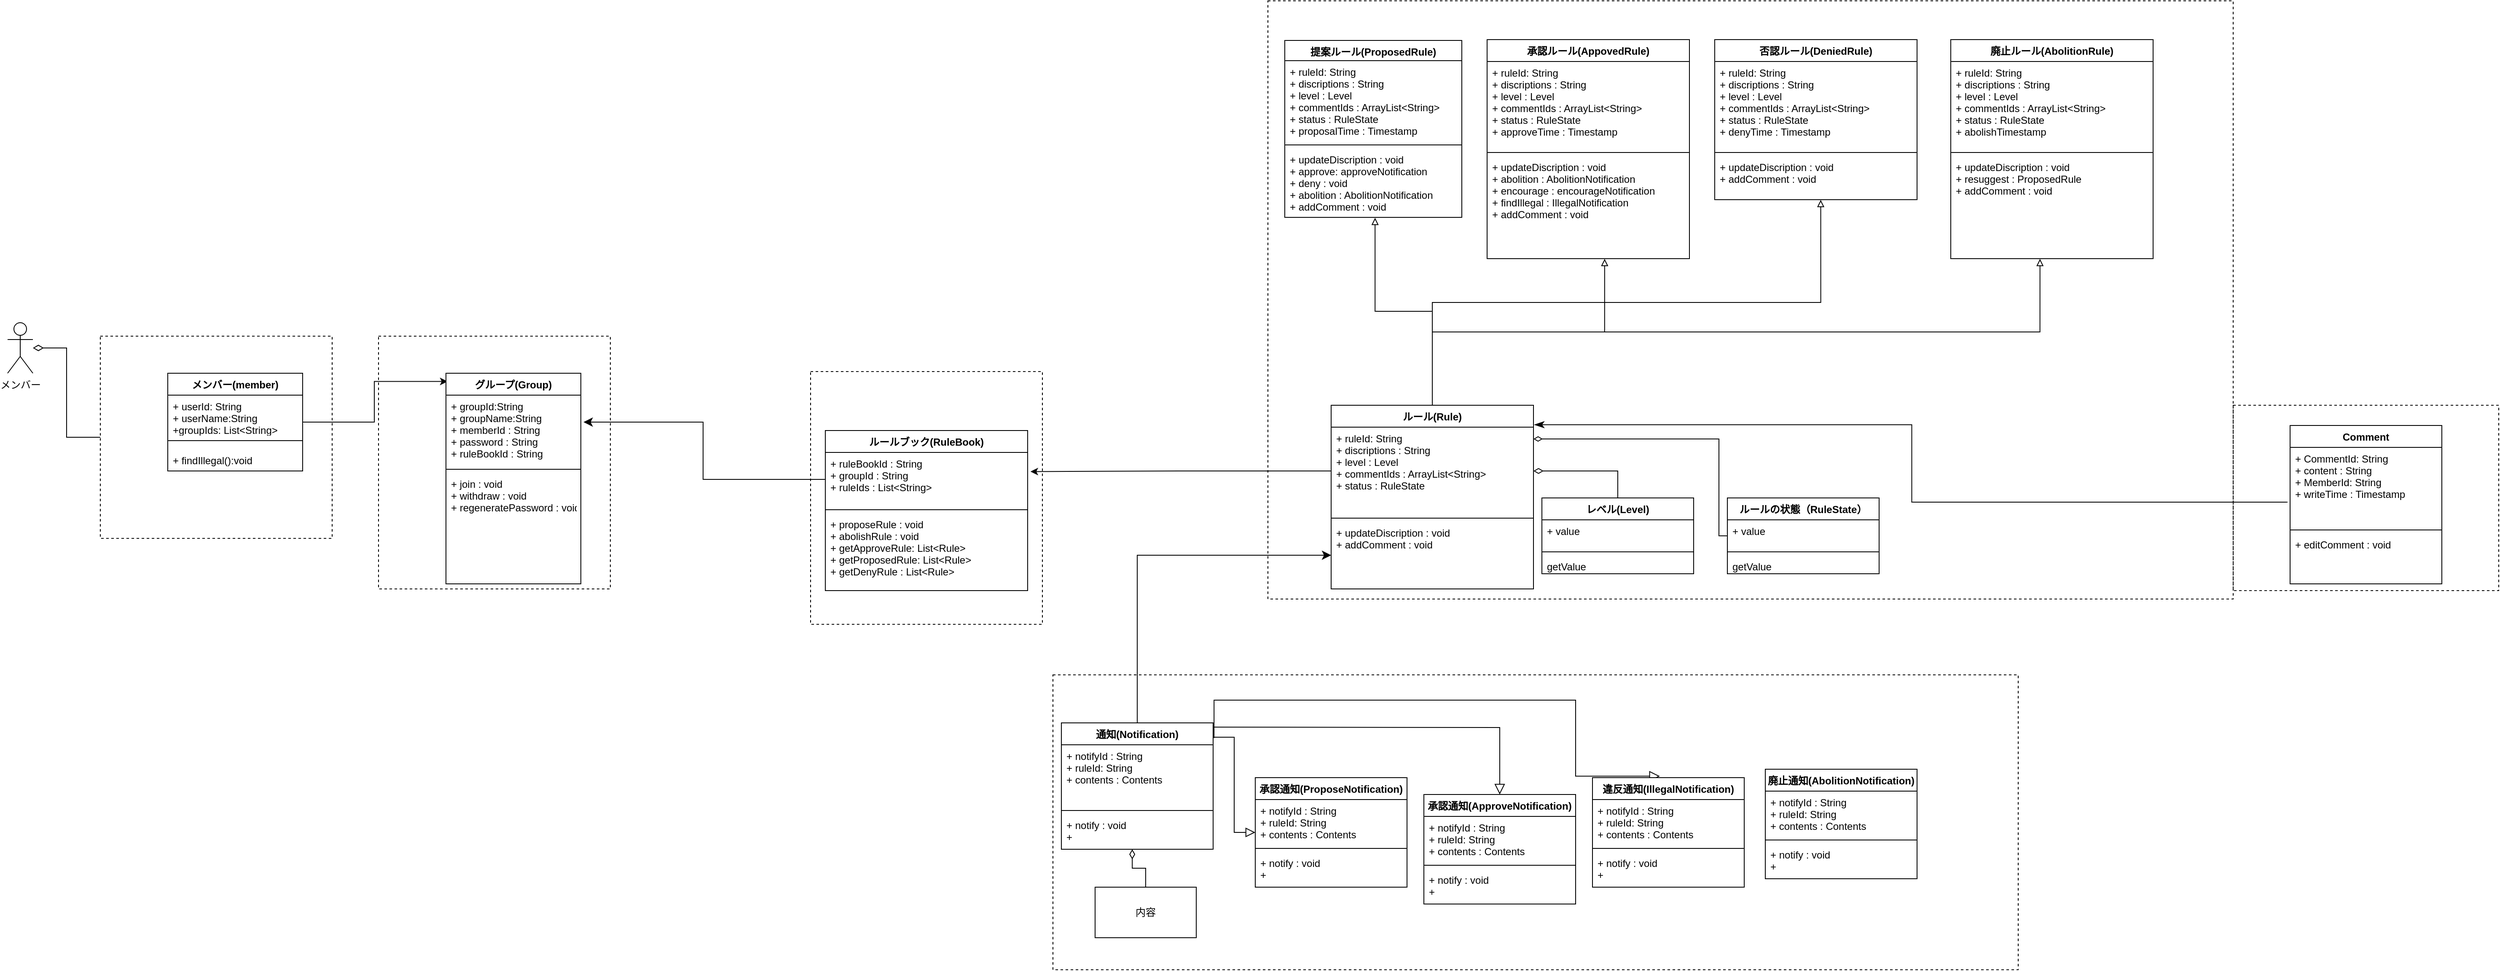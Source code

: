 <mxfile version="20.0.4" type="github">
  <diagram id="R2lEEEUBdFMjLlhIrx00" name="ドメインモデル図">
    <mxGraphModel dx="2351" dy="1934" grid="1" gridSize="10" guides="1" tooltips="1" connect="1" arrows="1" fold="1" page="1" pageScale="1" pageWidth="850" pageHeight="1100" math="0" shadow="0" extFonts="Permanent Marker^https://fonts.googleapis.com/css?family=Permanent+Marker">
      <root>
        <mxCell id="0" />
        <mxCell id="1" parent="0" />
        <mxCell id="7ZaXW5MXk_hvzqbb3CFh-9" value="" style="rounded=0;whiteSpace=wrap;html=1;dashed=1;fillColor=none;" vertex="1" parent="1">
          <mxGeometry x="450" y="420" width="1145" height="350" as="geometry" />
        </mxCell>
        <mxCell id="LZkpbplSb4T8Yxe4WdQG-1" value="メンバー(member)&#xa;" style="swimlane;fontStyle=1;align=center;verticalAlign=top;childLayout=stackLayout;horizontal=1;startSize=26;horizontalStack=0;resizeParent=1;resizeParentMax=0;resizeLast=0;collapsible=1;marginBottom=0;" parent="1" vertex="1">
          <mxGeometry x="-600" y="62" width="160" height="116" as="geometry" />
        </mxCell>
        <mxCell id="LZkpbplSb4T8Yxe4WdQG-2" value="+ userId: String&#xa;+ userName:String&#xa;+groupIds: List&lt;String&gt;&#xa;&#xa;&#xa;" style="text;strokeColor=none;fillColor=none;align=left;verticalAlign=top;spacingLeft=4;spacingRight=4;overflow=hidden;rotatable=0;points=[[0,0.5],[1,0.5]];portConstraint=eastwest;" parent="LZkpbplSb4T8Yxe4WdQG-1" vertex="1">
          <mxGeometry y="26" width="160" height="44" as="geometry" />
        </mxCell>
        <mxCell id="LZkpbplSb4T8Yxe4WdQG-3" value="" style="line;strokeWidth=1;fillColor=none;align=left;verticalAlign=middle;spacingTop=-1;spacingLeft=3;spacingRight=3;rotatable=0;labelPosition=right;points=[];portConstraint=eastwest;" parent="LZkpbplSb4T8Yxe4WdQG-1" vertex="1">
          <mxGeometry y="70" width="160" height="20" as="geometry" />
        </mxCell>
        <mxCell id="LZkpbplSb4T8Yxe4WdQG-4" value="+ findIllegal():void" style="text;strokeColor=none;fillColor=none;align=left;verticalAlign=top;spacingLeft=4;spacingRight=4;overflow=hidden;rotatable=0;points=[[0,0.5],[1,0.5]];portConstraint=eastwest;" parent="LZkpbplSb4T8Yxe4WdQG-1" vertex="1">
          <mxGeometry y="90" width="160" height="26" as="geometry" />
        </mxCell>
        <mxCell id="7ZaXW5MXk_hvzqbb3CFh-20" value="" style="rounded=0;whiteSpace=wrap;html=1;dashed=1;fillColor=none;" vertex="1" parent="1">
          <mxGeometry x="162.5" y="60" width="275" height="300" as="geometry" />
        </mxCell>
        <mxCell id="LZkpbplSb4T8Yxe4WdQG-129" value="" style="rounded=0;whiteSpace=wrap;html=1;dashed=1;fillColor=none;" parent="1" vertex="1">
          <mxGeometry x="-680" y="18" width="275" height="240" as="geometry" />
        </mxCell>
        <mxCell id="LZkpbplSb4T8Yxe4WdQG-128" value="" style="rounded=0;whiteSpace=wrap;html=1;dashed=1;fillColor=none;" parent="1" vertex="1">
          <mxGeometry x="-350" y="18" width="275" height="300" as="geometry" />
        </mxCell>
        <mxCell id="LZkpbplSb4T8Yxe4WdQG-126" value="" style="rounded=0;whiteSpace=wrap;html=1;dashed=1;fillColor=none;" parent="1" vertex="1">
          <mxGeometry x="1850" y="100" width="315" height="220" as="geometry" />
        </mxCell>
        <mxCell id="LZkpbplSb4T8Yxe4WdQG-127" value="" style="rounded=0;whiteSpace=wrap;html=1;dashed=1;fillColor=none;" parent="1" vertex="1">
          <mxGeometry x="705" y="-380" width="1145" height="710" as="geometry" />
        </mxCell>
        <mxCell id="-lfu1qbJymrr4VfXlg2W-22" value="メンバー" style="shape=umlActor;verticalLabelPosition=bottom;verticalAlign=top;html=1;outlineConnect=0;" parent="1" vertex="1">
          <mxGeometry x="-790" y="2" width="30" height="60" as="geometry" />
        </mxCell>
        <mxCell id="-lfu1qbJymrr4VfXlg2W-48" style="edgeStyle=orthogonalEdgeStyle;rounded=0;orthogonalLoop=1;jettySize=auto;html=1;endArrow=block;endFill=0;endSize=10;entryX=0.5;entryY=0;entryDx=0;entryDy=0;" parent="1" target="LZkpbplSb4T8Yxe4WdQG-65" edge="1">
          <mxGeometry relative="1" as="geometry">
            <mxPoint x="620" y="482" as="sourcePoint" />
            <mxPoint x="910" y="582" as="targetPoint" />
          </mxGeometry>
        </mxCell>
        <mxCell id="-lfu1qbJymrr4VfXlg2W-49" style="edgeStyle=orthogonalEdgeStyle;rounded=0;orthogonalLoop=1;jettySize=auto;html=1;endArrow=block;endFill=0;endSize=10;exitX=1.006;exitY=0.12;exitDx=0;exitDy=0;exitPerimeter=0;entryX=0.444;entryY=-0.013;entryDx=0;entryDy=0;entryPerimeter=0;" parent="1" source="LZkpbplSb4T8Yxe4WdQG-57" target="LZkpbplSb4T8Yxe4WdQG-61" edge="1">
          <mxGeometry relative="1" as="geometry">
            <mxPoint x="620" y="482" as="sourcePoint" />
            <mxPoint x="1070" y="522" as="targetPoint" />
            <Array as="points">
              <mxPoint x="1070" y="450" />
            </Array>
          </mxGeometry>
        </mxCell>
        <mxCell id="SwidQcsUc46jRZbSCklb-10" style="edgeStyle=orthogonalEdgeStyle;rounded=0;orthogonalLoop=1;jettySize=auto;html=1;endArrow=block;endFill=0;endSize=9;strokeWidth=1;exitX=1;exitY=0.113;exitDx=0;exitDy=0;exitPerimeter=0;" parent="1" source="LZkpbplSb4T8Yxe4WdQG-57" target="LZkpbplSb4T8Yxe4WdQG-69" edge="1">
          <mxGeometry relative="1" as="geometry">
            <mxPoint x="620" y="482" as="sourcePoint" />
            <mxPoint x="760" y="572" as="targetPoint" />
          </mxGeometry>
        </mxCell>
        <mxCell id="-lfu1qbJymrr4VfXlg2W-32" style="edgeStyle=orthogonalEdgeStyle;rounded=0;orthogonalLoop=1;jettySize=auto;html=1;endArrow=diamondThin;endFill=0;endSize=10;" parent="1" source="LZkpbplSb4T8Yxe4WdQG-129" target="-lfu1qbJymrr4VfXlg2W-22" edge="1">
          <mxGeometry relative="1" as="geometry">
            <mxPoint x="-300" y="428" as="sourcePoint" />
          </mxGeometry>
        </mxCell>
        <mxCell id="SwidQcsUc46jRZbSCklb-4" style="edgeStyle=orthogonalEdgeStyle;rounded=0;orthogonalLoop=1;jettySize=auto;html=1;entryX=0.467;entryY=1;entryDx=0;entryDy=0;endArrow=diamondThin;endFill=0;endSize=9;entryPerimeter=0;" parent="1" source="SwidQcsUc46jRZbSCklb-3" target="LZkpbplSb4T8Yxe4WdQG-60" edge="1">
          <mxGeometry relative="1" as="geometry">
            <mxPoint x="560" y="512" as="targetPoint" />
          </mxGeometry>
        </mxCell>
        <mxCell id="SwidQcsUc46jRZbSCklb-3" value="内容" style="rounded=0;whiteSpace=wrap;html=1;" parent="1" vertex="1">
          <mxGeometry x="500" y="672" width="120" height="60" as="geometry" />
        </mxCell>
        <mxCell id="7ZaXW5MXk_hvzqbb3CFh-8" style="edgeStyle=orthogonalEdgeStyle;rounded=0;orthogonalLoop=1;jettySize=auto;html=1;entryX=0.012;entryY=0.039;entryDx=0;entryDy=0;entryPerimeter=0;endArrow=classic;endFill=1;" edge="1" parent="1" source="LZkpbplSb4T8Yxe4WdQG-1" target="LZkpbplSb4T8Yxe4WdQG-14">
          <mxGeometry relative="1" as="geometry" />
        </mxCell>
        <mxCell id="LZkpbplSb4T8Yxe4WdQG-14" value="グループ(Group)" style="swimlane;fontStyle=1;align=center;verticalAlign=top;childLayout=stackLayout;horizontal=1;startSize=26;horizontalStack=0;resizeParent=1;resizeParentMax=0;resizeLast=0;collapsible=1;marginBottom=0;" parent="1" vertex="1">
          <mxGeometry x="-270" y="62" width="160" height="250" as="geometry" />
        </mxCell>
        <mxCell id="LZkpbplSb4T8Yxe4WdQG-15" value="+ groupId:String&#xa;+ groupName:String&#xa;+ memberId : String&#xa;+ password : String&#xa;+ ruleBookId : String&#xa;&#xa;&#xa;&#xa;&#xa;" style="text;strokeColor=none;fillColor=none;align=left;verticalAlign=top;spacingLeft=4;spacingRight=4;overflow=hidden;rotatable=0;points=[[0,0.5],[1,0.5]];portConstraint=eastwest;" parent="LZkpbplSb4T8Yxe4WdQG-14" vertex="1">
          <mxGeometry y="26" width="160" height="84" as="geometry" />
        </mxCell>
        <mxCell id="LZkpbplSb4T8Yxe4WdQG-16" value="" style="line;strokeWidth=1;fillColor=none;align=left;verticalAlign=middle;spacingTop=-1;spacingLeft=3;spacingRight=3;rotatable=0;labelPosition=right;points=[];portConstraint=eastwest;" parent="LZkpbplSb4T8Yxe4WdQG-14" vertex="1">
          <mxGeometry y="110" width="160" height="8" as="geometry" />
        </mxCell>
        <mxCell id="LZkpbplSb4T8Yxe4WdQG-17" value="+ join : void&#xa;+ withdraw : void&#xa;+ regeneratePassword : void &#xa;&#xa;" style="text;strokeColor=none;fillColor=none;align=left;verticalAlign=top;spacingLeft=4;spacingRight=4;overflow=hidden;rotatable=0;points=[[0,0.5],[1,0.5]];portConstraint=eastwest;" parent="LZkpbplSb4T8Yxe4WdQG-14" vertex="1">
          <mxGeometry y="118" width="160" height="132" as="geometry" />
        </mxCell>
        <mxCell id="7ZaXW5MXk_hvzqbb3CFh-1" style="edgeStyle=orthogonalEdgeStyle;rounded=0;orthogonalLoop=1;jettySize=auto;html=1;entryX=0.51;entryY=1.006;entryDx=0;entryDy=0;entryPerimeter=0;endArrow=block;endFill=0;" edge="1" parent="1" source="LZkpbplSb4T8Yxe4WdQG-28" target="LZkpbplSb4T8Yxe4WdQG-99">
          <mxGeometry relative="1" as="geometry" />
        </mxCell>
        <mxCell id="7ZaXW5MXk_hvzqbb3CFh-3" style="edgeStyle=orthogonalEdgeStyle;rounded=0;orthogonalLoop=1;jettySize=auto;html=1;entryX=0.581;entryY=1.002;entryDx=0;entryDy=0;entryPerimeter=0;endArrow=block;endFill=0;" edge="1" parent="1" source="LZkpbplSb4T8Yxe4WdQG-28" target="LZkpbplSb4T8Yxe4WdQG-87">
          <mxGeometry relative="1" as="geometry" />
        </mxCell>
        <mxCell id="7ZaXW5MXk_hvzqbb3CFh-4" style="edgeStyle=orthogonalEdgeStyle;rounded=0;orthogonalLoop=1;jettySize=auto;html=1;entryX=0.524;entryY=1.005;entryDx=0;entryDy=0;entryPerimeter=0;endArrow=block;endFill=0;" edge="1" parent="1" source="LZkpbplSb4T8Yxe4WdQG-28" target="LZkpbplSb4T8Yxe4WdQG-91">
          <mxGeometry relative="1" as="geometry" />
        </mxCell>
        <mxCell id="7ZaXW5MXk_hvzqbb3CFh-5" style="edgeStyle=orthogonalEdgeStyle;rounded=0;orthogonalLoop=1;jettySize=auto;html=1;entryX=0.441;entryY=1.002;entryDx=0;entryDy=0;entryPerimeter=0;endArrow=block;endFill=0;" edge="1" parent="1" source="LZkpbplSb4T8Yxe4WdQG-28" target="LZkpbplSb4T8Yxe4WdQG-95">
          <mxGeometry relative="1" as="geometry" />
        </mxCell>
        <mxCell id="LZkpbplSb4T8Yxe4WdQG-28" value="ルール(Rule)" style="swimlane;fontStyle=1;align=center;verticalAlign=top;childLayout=stackLayout;horizontal=1;startSize=26;horizontalStack=0;resizeParent=1;resizeParentMax=0;resizeLast=0;collapsible=1;marginBottom=0;" parent="1" vertex="1">
          <mxGeometry x="780" y="100" width="240" height="218" as="geometry" />
        </mxCell>
        <mxCell id="LZkpbplSb4T8Yxe4WdQG-29" value="+ ruleId: String&#xa;+ discriptions : String&#xa;+ level : Level&#xa;+ commentIds : ArrayList&lt;String&gt;&#xa;+ status : RuleState&#xa;&#xa;&#xa;&#xa;&#xa;" style="text;strokeColor=none;fillColor=none;align=left;verticalAlign=top;spacingLeft=4;spacingRight=4;overflow=hidden;rotatable=0;points=[[0,0.5],[1,0.5]];portConstraint=eastwest;" parent="LZkpbplSb4T8Yxe4WdQG-28" vertex="1">
          <mxGeometry y="26" width="240" height="104" as="geometry" />
        </mxCell>
        <mxCell id="LZkpbplSb4T8Yxe4WdQG-30" value="" style="line;strokeWidth=1;fillColor=none;align=left;verticalAlign=middle;spacingTop=-1;spacingLeft=3;spacingRight=3;rotatable=0;labelPosition=right;points=[];portConstraint=eastwest;" parent="LZkpbplSb4T8Yxe4WdQG-28" vertex="1">
          <mxGeometry y="130" width="240" height="8" as="geometry" />
        </mxCell>
        <mxCell id="LZkpbplSb4T8Yxe4WdQG-31" value="+ updateDiscription : void&#xa;+ addComment : void&#xa;&#xa;&#xa;&#xa;&#xa; " style="text;strokeColor=none;fillColor=none;align=left;verticalAlign=top;spacingLeft=4;spacingRight=4;overflow=hidden;rotatable=0;points=[[0,0.5],[1,0.5]];portConstraint=eastwest;" parent="LZkpbplSb4T8Yxe4WdQG-28" vertex="1">
          <mxGeometry y="138" width="240" height="80" as="geometry" />
        </mxCell>
        <mxCell id="LZkpbplSb4T8Yxe4WdQG-44" value="Comment" style="swimlane;fontStyle=1;align=center;verticalAlign=top;childLayout=stackLayout;horizontal=1;startSize=26;horizontalStack=0;resizeParent=1;resizeParentMax=0;resizeLast=0;collapsible=1;marginBottom=0;" parent="1" vertex="1">
          <mxGeometry x="1917.5" y="124" width="180" height="188" as="geometry" />
        </mxCell>
        <mxCell id="LZkpbplSb4T8Yxe4WdQG-45" value="+ CommentId: String&#xa;+ content : String&#xa;+ MemberId: String&#xa;+ writeTime : Timestamp&#xa;&#xa;" style="text;strokeColor=none;fillColor=none;align=left;verticalAlign=top;spacingLeft=4;spacingRight=4;overflow=hidden;rotatable=0;points=[[0,0.5],[1,0.5]];portConstraint=eastwest;" parent="LZkpbplSb4T8Yxe4WdQG-44" vertex="1">
          <mxGeometry y="26" width="180" height="94" as="geometry" />
        </mxCell>
        <mxCell id="LZkpbplSb4T8Yxe4WdQG-46" value="" style="line;strokeWidth=1;fillColor=none;align=left;verticalAlign=middle;spacingTop=-1;spacingLeft=3;spacingRight=3;rotatable=0;labelPosition=right;points=[];portConstraint=eastwest;" parent="LZkpbplSb4T8Yxe4WdQG-44" vertex="1">
          <mxGeometry y="120" width="180" height="8" as="geometry" />
        </mxCell>
        <mxCell id="LZkpbplSb4T8Yxe4WdQG-47" value="+ editComment : void" style="text;strokeColor=none;fillColor=none;align=left;verticalAlign=top;spacingLeft=4;spacingRight=4;overflow=hidden;rotatable=0;points=[[0,0.5],[1,0.5]];portConstraint=eastwest;" parent="LZkpbplSb4T8Yxe4WdQG-44" vertex="1">
          <mxGeometry y="128" width="180" height="60" as="geometry" />
        </mxCell>
        <mxCell id="LZkpbplSb4T8Yxe4WdQG-48" value="レベル(Level)" style="swimlane;fontStyle=1;align=center;verticalAlign=top;childLayout=stackLayout;horizontal=1;startSize=26;horizontalStack=0;resizeParent=1;resizeParentMax=0;resizeLast=0;collapsible=1;marginBottom=0;" parent="1" vertex="1">
          <mxGeometry x="1030" y="210" width="180" height="90" as="geometry" />
        </mxCell>
        <mxCell id="LZkpbplSb4T8Yxe4WdQG-49" value="+ value" style="text;strokeColor=none;fillColor=none;align=left;verticalAlign=top;spacingLeft=4;spacingRight=4;overflow=hidden;rotatable=0;points=[[0,0.5],[1,0.5]];portConstraint=eastwest;" parent="LZkpbplSb4T8Yxe4WdQG-48" vertex="1">
          <mxGeometry y="26" width="180" height="34" as="geometry" />
        </mxCell>
        <mxCell id="LZkpbplSb4T8Yxe4WdQG-50" value="" style="line;strokeWidth=1;fillColor=none;align=left;verticalAlign=middle;spacingTop=-1;spacingLeft=3;spacingRight=3;rotatable=0;labelPosition=right;points=[];portConstraint=eastwest;" parent="LZkpbplSb4T8Yxe4WdQG-48" vertex="1">
          <mxGeometry y="60" width="180" height="8" as="geometry" />
        </mxCell>
        <mxCell id="LZkpbplSb4T8Yxe4WdQG-51" value="getValue&#xa;&#xa;&#xa; " style="text;strokeColor=none;fillColor=none;align=left;verticalAlign=top;spacingLeft=4;spacingRight=4;overflow=hidden;rotatable=0;points=[[0,0.5],[1,0.5]];portConstraint=eastwest;" parent="LZkpbplSb4T8Yxe4WdQG-48" vertex="1">
          <mxGeometry y="68" width="180" height="22" as="geometry" />
        </mxCell>
        <mxCell id="7ZaXW5MXk_hvzqbb3CFh-21" style="edgeStyle=orthogonalEdgeStyle;rounded=0;orthogonalLoop=1;jettySize=auto;html=1;endArrow=classic;endFill=1;endSize=8;" edge="1" parent="1" source="LZkpbplSb4T8Yxe4WdQG-57" target="LZkpbplSb4T8Yxe4WdQG-31">
          <mxGeometry relative="1" as="geometry" />
        </mxCell>
        <mxCell id="LZkpbplSb4T8Yxe4WdQG-57" value="通知(Notification)" style="swimlane;fontStyle=1;align=center;verticalAlign=top;childLayout=stackLayout;horizontal=1;startSize=26;horizontalStack=0;resizeParent=1;resizeParentMax=0;resizeLast=0;collapsible=1;marginBottom=0;" parent="1" vertex="1">
          <mxGeometry x="460" y="477" width="180" height="150" as="geometry" />
        </mxCell>
        <mxCell id="LZkpbplSb4T8Yxe4WdQG-58" value="+ notifyId : String&#xa;+ ruleId: String&#xa;+ contents : Contents  " style="text;strokeColor=none;fillColor=none;align=left;verticalAlign=top;spacingLeft=4;spacingRight=4;overflow=hidden;rotatable=0;points=[[0,0.5],[1,0.5]];portConstraint=eastwest;" parent="LZkpbplSb4T8Yxe4WdQG-57" vertex="1">
          <mxGeometry y="26" width="180" height="74" as="geometry" />
        </mxCell>
        <mxCell id="LZkpbplSb4T8Yxe4WdQG-59" value="" style="line;strokeWidth=1;fillColor=none;align=left;verticalAlign=middle;spacingTop=-1;spacingLeft=3;spacingRight=3;rotatable=0;labelPosition=right;points=[];portConstraint=eastwest;" parent="LZkpbplSb4T8Yxe4WdQG-57" vertex="1">
          <mxGeometry y="100" width="180" height="8" as="geometry" />
        </mxCell>
        <mxCell id="LZkpbplSb4T8Yxe4WdQG-60" value="+ notify : void&#xa;+ &#xa;" style="text;strokeColor=none;fillColor=none;align=left;verticalAlign=top;spacingLeft=4;spacingRight=4;overflow=hidden;rotatable=0;points=[[0,0.5],[1,0.5]];portConstraint=eastwest;" parent="LZkpbplSb4T8Yxe4WdQG-57" vertex="1">
          <mxGeometry y="108" width="180" height="42" as="geometry" />
        </mxCell>
        <mxCell id="LZkpbplSb4T8Yxe4WdQG-61" value="違反通知(IllegalNotification)" style="swimlane;fontStyle=1;align=center;verticalAlign=top;childLayout=stackLayout;horizontal=1;startSize=26;horizontalStack=0;resizeParent=1;resizeParentMax=0;resizeLast=0;collapsible=1;marginBottom=0;" parent="1" vertex="1">
          <mxGeometry x="1090" y="542" width="180" height="130" as="geometry" />
        </mxCell>
        <mxCell id="LZkpbplSb4T8Yxe4WdQG-62" value="+ notifyId : String&#xa;+ ruleId: String&#xa;+ contents : Contents  " style="text;strokeColor=none;fillColor=none;align=left;verticalAlign=top;spacingLeft=4;spacingRight=4;overflow=hidden;rotatable=0;points=[[0,0.5],[1,0.5]];portConstraint=eastwest;" parent="LZkpbplSb4T8Yxe4WdQG-61" vertex="1">
          <mxGeometry y="26" width="180" height="54" as="geometry" />
        </mxCell>
        <mxCell id="LZkpbplSb4T8Yxe4WdQG-63" value="" style="line;strokeWidth=1;fillColor=none;align=left;verticalAlign=middle;spacingTop=-1;spacingLeft=3;spacingRight=3;rotatable=0;labelPosition=right;points=[];portConstraint=eastwest;" parent="LZkpbplSb4T8Yxe4WdQG-61" vertex="1">
          <mxGeometry y="80" width="180" height="8" as="geometry" />
        </mxCell>
        <mxCell id="LZkpbplSb4T8Yxe4WdQG-64" value="+ notify : void&#xa;+ &#xa;" style="text;strokeColor=none;fillColor=none;align=left;verticalAlign=top;spacingLeft=4;spacingRight=4;overflow=hidden;rotatable=0;points=[[0,0.5],[1,0.5]];portConstraint=eastwest;" parent="LZkpbplSb4T8Yxe4WdQG-61" vertex="1">
          <mxGeometry y="88" width="180" height="42" as="geometry" />
        </mxCell>
        <mxCell id="LZkpbplSb4T8Yxe4WdQG-65" value="承認通知(ApproveNotification)" style="swimlane;fontStyle=1;align=center;verticalAlign=top;childLayout=stackLayout;horizontal=1;startSize=26;horizontalStack=0;resizeParent=1;resizeParentMax=0;resizeLast=0;collapsible=1;marginBottom=0;" parent="1" vertex="1">
          <mxGeometry x="890" y="562" width="180" height="130" as="geometry" />
        </mxCell>
        <mxCell id="LZkpbplSb4T8Yxe4WdQG-66" value="+ notifyId : String&#xa;+ ruleId: String&#xa;+ contents : Contents  " style="text;strokeColor=none;fillColor=none;align=left;verticalAlign=top;spacingLeft=4;spacingRight=4;overflow=hidden;rotatable=0;points=[[0,0.5],[1,0.5]];portConstraint=eastwest;" parent="LZkpbplSb4T8Yxe4WdQG-65" vertex="1">
          <mxGeometry y="26" width="180" height="54" as="geometry" />
        </mxCell>
        <mxCell id="LZkpbplSb4T8Yxe4WdQG-67" value="" style="line;strokeWidth=1;fillColor=none;align=left;verticalAlign=middle;spacingTop=-1;spacingLeft=3;spacingRight=3;rotatable=0;labelPosition=right;points=[];portConstraint=eastwest;" parent="LZkpbplSb4T8Yxe4WdQG-65" vertex="1">
          <mxGeometry y="80" width="180" height="8" as="geometry" />
        </mxCell>
        <mxCell id="LZkpbplSb4T8Yxe4WdQG-68" value="+ notify : void&#xa;+ &#xa;" style="text;strokeColor=none;fillColor=none;align=left;verticalAlign=top;spacingLeft=4;spacingRight=4;overflow=hidden;rotatable=0;points=[[0,0.5],[1,0.5]];portConstraint=eastwest;" parent="LZkpbplSb4T8Yxe4WdQG-65" vertex="1">
          <mxGeometry y="88" width="180" height="42" as="geometry" />
        </mxCell>
        <mxCell id="LZkpbplSb4T8Yxe4WdQG-69" value="承認通知(ProposeNotification)" style="swimlane;fontStyle=1;align=center;verticalAlign=top;childLayout=stackLayout;horizontal=1;startSize=26;horizontalStack=0;resizeParent=1;resizeParentMax=0;resizeLast=0;collapsible=1;marginBottom=0;" parent="1" vertex="1">
          <mxGeometry x="690" y="542" width="180" height="130" as="geometry" />
        </mxCell>
        <mxCell id="LZkpbplSb4T8Yxe4WdQG-70" value="+ notifyId : String&#xa;+ ruleId: String&#xa;+ contents : Contents  " style="text;strokeColor=none;fillColor=none;align=left;verticalAlign=top;spacingLeft=4;spacingRight=4;overflow=hidden;rotatable=0;points=[[0,0.5],[1,0.5]];portConstraint=eastwest;" parent="LZkpbplSb4T8Yxe4WdQG-69" vertex="1">
          <mxGeometry y="26" width="180" height="54" as="geometry" />
        </mxCell>
        <mxCell id="LZkpbplSb4T8Yxe4WdQG-71" value="" style="line;strokeWidth=1;fillColor=none;align=left;verticalAlign=middle;spacingTop=-1;spacingLeft=3;spacingRight=3;rotatable=0;labelPosition=right;points=[];portConstraint=eastwest;" parent="LZkpbplSb4T8Yxe4WdQG-69" vertex="1">
          <mxGeometry y="80" width="180" height="8" as="geometry" />
        </mxCell>
        <mxCell id="LZkpbplSb4T8Yxe4WdQG-72" value="+ notify : void&#xa;+ &#xa;" style="text;strokeColor=none;fillColor=none;align=left;verticalAlign=top;spacingLeft=4;spacingRight=4;overflow=hidden;rotatable=0;points=[[0,0.5],[1,0.5]];portConstraint=eastwest;" parent="LZkpbplSb4T8Yxe4WdQG-69" vertex="1">
          <mxGeometry y="88" width="180" height="42" as="geometry" />
        </mxCell>
        <mxCell id="LZkpbplSb4T8Yxe4WdQG-73" value="廃止通知(AbolitionNotification)" style="swimlane;fontStyle=1;align=center;verticalAlign=top;childLayout=stackLayout;horizontal=1;startSize=26;horizontalStack=0;resizeParent=1;resizeParentMax=0;resizeLast=0;collapsible=1;marginBottom=0;" parent="1" vertex="1">
          <mxGeometry x="1295" y="532" width="180" height="130" as="geometry" />
        </mxCell>
        <mxCell id="LZkpbplSb4T8Yxe4WdQG-74" value="+ notifyId : String&#xa;+ ruleId: String&#xa;+ contents : Contents  " style="text;strokeColor=none;fillColor=none;align=left;verticalAlign=top;spacingLeft=4;spacingRight=4;overflow=hidden;rotatable=0;points=[[0,0.5],[1,0.5]];portConstraint=eastwest;" parent="LZkpbplSb4T8Yxe4WdQG-73" vertex="1">
          <mxGeometry y="26" width="180" height="54" as="geometry" />
        </mxCell>
        <mxCell id="LZkpbplSb4T8Yxe4WdQG-75" value="" style="line;strokeWidth=1;fillColor=none;align=left;verticalAlign=middle;spacingTop=-1;spacingLeft=3;spacingRight=3;rotatable=0;labelPosition=right;points=[];portConstraint=eastwest;" parent="LZkpbplSb4T8Yxe4WdQG-73" vertex="1">
          <mxGeometry y="80" width="180" height="8" as="geometry" />
        </mxCell>
        <mxCell id="LZkpbplSb4T8Yxe4WdQG-76" value="+ notify : void&#xa;+ &#xa;" style="text;strokeColor=none;fillColor=none;align=left;verticalAlign=top;spacingLeft=4;spacingRight=4;overflow=hidden;rotatable=0;points=[[0,0.5],[1,0.5]];portConstraint=eastwest;" parent="LZkpbplSb4T8Yxe4WdQG-73" vertex="1">
          <mxGeometry y="88" width="180" height="42" as="geometry" />
        </mxCell>
        <mxCell id="LZkpbplSb4T8Yxe4WdQG-78" style="edgeStyle=orthogonalEdgeStyle;rounded=0;orthogonalLoop=1;jettySize=auto;html=1;endArrow=diamondThin;endFill=0;endSize=9;exitX=0.5;exitY=0;exitDx=0;exitDy=0;entryX=1;entryY=0.5;entryDx=0;entryDy=0;" parent="1" source="LZkpbplSb4T8Yxe4WdQG-48" target="LZkpbplSb4T8Yxe4WdQG-29" edge="1">
          <mxGeometry relative="1" as="geometry">
            <mxPoint x="785.92" y="129.95" as="sourcePoint" />
            <mxPoint x="700.96" y="157.04" as="targetPoint" />
          </mxGeometry>
        </mxCell>
        <mxCell id="LZkpbplSb4T8Yxe4WdQG-83" style="edgeStyle=orthogonalEdgeStyle;rounded=0;orthogonalLoop=1;jettySize=auto;html=1;endArrow=classicThin;endFill=1;endSize=9;exitX=-0.017;exitY=0.691;exitDx=0;exitDy=0;exitPerimeter=0;entryX=1.004;entryY=0.106;entryDx=0;entryDy=0;entryPerimeter=0;" parent="1" source="LZkpbplSb4T8Yxe4WdQG-45" target="LZkpbplSb4T8Yxe4WdQG-28" edge="1">
          <mxGeometry relative="1" as="geometry">
            <mxPoint x="1150" y="250" as="sourcePoint" />
            <mxPoint x="1450" y="165" as="targetPoint" />
          </mxGeometry>
        </mxCell>
        <mxCell id="LZkpbplSb4T8Yxe4WdQG-84" value="承認ルール(AppovedRule)" style="swimlane;fontStyle=1;align=center;verticalAlign=top;childLayout=stackLayout;horizontal=1;startSize=26;horizontalStack=0;resizeParent=1;resizeParentMax=0;resizeLast=0;collapsible=1;marginBottom=0;" parent="1" vertex="1">
          <mxGeometry x="965" y="-334" width="240" height="260" as="geometry" />
        </mxCell>
        <mxCell id="LZkpbplSb4T8Yxe4WdQG-85" value="+ ruleId: String&#xa;+ discriptions : String&#xa;+ level : Level&#xa;+ commentIds : ArrayList&lt;String&gt;&#xa;+ status : RuleState&#xa;+ approveTime : Timestamp&#xa;&#xa;&#xa;&#xa;" style="text;strokeColor=none;fillColor=none;align=left;verticalAlign=top;spacingLeft=4;spacingRight=4;overflow=hidden;rotatable=0;points=[[0,0.5],[1,0.5]];portConstraint=eastwest;" parent="LZkpbplSb4T8Yxe4WdQG-84" vertex="1">
          <mxGeometry y="26" width="240" height="104" as="geometry" />
        </mxCell>
        <mxCell id="LZkpbplSb4T8Yxe4WdQG-86" value="" style="line;strokeWidth=1;fillColor=none;align=left;verticalAlign=middle;spacingTop=-1;spacingLeft=3;spacingRight=3;rotatable=0;labelPosition=right;points=[];portConstraint=eastwest;" parent="LZkpbplSb4T8Yxe4WdQG-84" vertex="1">
          <mxGeometry y="130" width="240" height="8" as="geometry" />
        </mxCell>
        <mxCell id="LZkpbplSb4T8Yxe4WdQG-87" value="+ updateDiscription : void&#xa;+ abolition : AbolitionNotification&#xa;+ encourage : encourageNotification&#xa;+ findIllegal : IllegalNotification&#xa;+ addComment : void&#xa; " style="text;strokeColor=none;fillColor=none;align=left;verticalAlign=top;spacingLeft=4;spacingRight=4;overflow=hidden;rotatable=0;points=[[0,0.5],[1,0.5]];portConstraint=eastwest;" parent="LZkpbplSb4T8Yxe4WdQG-84" vertex="1">
          <mxGeometry y="138" width="240" height="122" as="geometry" />
        </mxCell>
        <mxCell id="LZkpbplSb4T8Yxe4WdQG-88" value="否認ルール(DeniedRule)" style="swimlane;fontStyle=1;align=center;verticalAlign=top;childLayout=stackLayout;horizontal=1;startSize=26;horizontalStack=0;resizeParent=1;resizeParentMax=0;resizeLast=0;collapsible=1;marginBottom=0;" parent="1" vertex="1">
          <mxGeometry x="1235" y="-334" width="240" height="190" as="geometry" />
        </mxCell>
        <mxCell id="LZkpbplSb4T8Yxe4WdQG-89" value="+ ruleId: String&#xa;+ discriptions : String&#xa;+ level : Level&#xa;+ commentIds : ArrayList&lt;String&gt;&#xa;+ status : RuleState&#xa;+ denyTime : Timestamp&#xa;&#xa;" style="text;strokeColor=none;fillColor=none;align=left;verticalAlign=top;spacingLeft=4;spacingRight=4;overflow=hidden;rotatable=0;points=[[0,0.5],[1,0.5]];portConstraint=eastwest;" parent="LZkpbplSb4T8Yxe4WdQG-88" vertex="1">
          <mxGeometry y="26" width="240" height="104" as="geometry" />
        </mxCell>
        <mxCell id="LZkpbplSb4T8Yxe4WdQG-90" value="" style="line;strokeWidth=1;fillColor=none;align=left;verticalAlign=middle;spacingTop=-1;spacingLeft=3;spacingRight=3;rotatable=0;labelPosition=right;points=[];portConstraint=eastwest;" parent="LZkpbplSb4T8Yxe4WdQG-88" vertex="1">
          <mxGeometry y="130" width="240" height="8" as="geometry" />
        </mxCell>
        <mxCell id="LZkpbplSb4T8Yxe4WdQG-91" value="+ updateDiscription : void&#xa;+ addComment : void " style="text;strokeColor=none;fillColor=none;align=left;verticalAlign=top;spacingLeft=4;spacingRight=4;overflow=hidden;rotatable=0;points=[[0,0.5],[1,0.5]];portConstraint=eastwest;" parent="LZkpbplSb4T8Yxe4WdQG-88" vertex="1">
          <mxGeometry y="138" width="240" height="52" as="geometry" />
        </mxCell>
        <mxCell id="LZkpbplSb4T8Yxe4WdQG-92" value="廃止ルール(AbolitionRule)" style="swimlane;fontStyle=1;align=center;verticalAlign=top;childLayout=stackLayout;horizontal=1;startSize=26;horizontalStack=0;resizeParent=1;resizeParentMax=0;resizeLast=0;collapsible=1;marginBottom=0;" parent="1" vertex="1">
          <mxGeometry x="1515" y="-334" width="240" height="260" as="geometry" />
        </mxCell>
        <mxCell id="LZkpbplSb4T8Yxe4WdQG-93" value="+ ruleId: String&#xa;+ discriptions : String&#xa;+ level : Level&#xa;+ commentIds : ArrayList&lt;String&gt;&#xa;+ status : RuleState&#xa;+ abolishTimestamp " style="text;strokeColor=none;fillColor=none;align=left;verticalAlign=top;spacingLeft=4;spacingRight=4;overflow=hidden;rotatable=0;points=[[0,0.5],[1,0.5]];portConstraint=eastwest;" parent="LZkpbplSb4T8Yxe4WdQG-92" vertex="1">
          <mxGeometry y="26" width="240" height="104" as="geometry" />
        </mxCell>
        <mxCell id="LZkpbplSb4T8Yxe4WdQG-94" value="" style="line;strokeWidth=1;fillColor=none;align=left;verticalAlign=middle;spacingTop=-1;spacingLeft=3;spacingRight=3;rotatable=0;labelPosition=right;points=[];portConstraint=eastwest;" parent="LZkpbplSb4T8Yxe4WdQG-92" vertex="1">
          <mxGeometry y="130" width="240" height="8" as="geometry" />
        </mxCell>
        <mxCell id="LZkpbplSb4T8Yxe4WdQG-95" value="+ updateDiscription : void&#xa;+ resuggest : ProposedRule&#xa;+ addComment : void" style="text;strokeColor=none;fillColor=none;align=left;verticalAlign=top;spacingLeft=4;spacingRight=4;overflow=hidden;rotatable=0;points=[[0,0.5],[1,0.5]];portConstraint=eastwest;" parent="LZkpbplSb4T8Yxe4WdQG-92" vertex="1">
          <mxGeometry y="138" width="240" height="122" as="geometry" />
        </mxCell>
        <mxCell id="LZkpbplSb4T8Yxe4WdQG-96" value="提案ルール(ProposedRule)" style="swimlane;fontStyle=1;align=center;verticalAlign=top;childLayout=stackLayout;horizontal=1;startSize=24;horizontalStack=0;resizeParent=1;resizeParentMax=0;resizeLast=0;collapsible=1;marginBottom=0;" parent="1" vertex="1">
          <mxGeometry x="725" y="-333" width="210" height="210" as="geometry">
            <mxRectangle x="450" y="-180" width="180" height="30" as="alternateBounds" />
          </mxGeometry>
        </mxCell>
        <mxCell id="LZkpbplSb4T8Yxe4WdQG-97" value="+ ruleId: String&#xa;+ discriptions : String&#xa;+ level : Level&#xa;+ commentIds : ArrayList&lt;String&gt;&#xa;+ status : RuleState&#xa;+ proposalTime : Timestamp&#xa;&#xa;&#xa;&#xa;" style="text;strokeColor=none;fillColor=none;align=left;verticalAlign=top;spacingLeft=4;spacingRight=4;overflow=hidden;rotatable=0;points=[[0,0.5],[1,0.5]];portConstraint=eastwest;" parent="LZkpbplSb4T8Yxe4WdQG-96" vertex="1">
          <mxGeometry y="24" width="210" height="96" as="geometry" />
        </mxCell>
        <mxCell id="LZkpbplSb4T8Yxe4WdQG-98" value="" style="line;strokeWidth=1;fillColor=none;align=left;verticalAlign=middle;spacingTop=-1;spacingLeft=3;spacingRight=3;rotatable=0;labelPosition=right;points=[];portConstraint=eastwest;" parent="LZkpbplSb4T8Yxe4WdQG-96" vertex="1">
          <mxGeometry y="120" width="210" height="8" as="geometry" />
        </mxCell>
        <mxCell id="LZkpbplSb4T8Yxe4WdQG-99" value="+ updateDiscription : void&#xa;+ approve: approveNotification&#xa;+ deny : void&#xa;+ abolition : AbolitionNotification&#xa;+ addComment : void&#xa;" style="text;strokeColor=none;fillColor=none;align=left;verticalAlign=top;spacingLeft=4;spacingRight=4;overflow=hidden;rotatable=0;points=[[0,0.5],[1,0.5]];portConstraint=eastwest;" parent="LZkpbplSb4T8Yxe4WdQG-96" vertex="1">
          <mxGeometry y="128" width="210" height="82" as="geometry" />
        </mxCell>
        <mxCell id="7ZaXW5MXk_hvzqbb3CFh-6" style="edgeStyle=orthogonalEdgeStyle;rounded=0;orthogonalLoop=1;jettySize=auto;html=1;entryX=1.014;entryY=0.355;entryDx=0;entryDy=0;entryPerimeter=0;endArrow=classic;endFill=1;" edge="1" parent="1" source="LZkpbplSb4T8Yxe4WdQG-29" target="7ZaXW5MXk_hvzqbb3CFh-16">
          <mxGeometry relative="1" as="geometry" />
        </mxCell>
        <mxCell id="7ZaXW5MXk_hvzqbb3CFh-14" style="edgeStyle=orthogonalEdgeStyle;rounded=0;orthogonalLoop=1;jettySize=auto;html=1;endArrow=diamondThin;endFill=0;endSize=8;" edge="1" parent="1" source="7ZaXW5MXk_hvzqbb3CFh-10" target="LZkpbplSb4T8Yxe4WdQG-29">
          <mxGeometry relative="1" as="geometry">
            <Array as="points">
              <mxPoint x="1240" y="255" />
              <mxPoint x="1240" y="140" />
            </Array>
          </mxGeometry>
        </mxCell>
        <mxCell id="7ZaXW5MXk_hvzqbb3CFh-10" value="ルールの状態（RuleState）" style="swimlane;fontStyle=1;align=center;verticalAlign=top;childLayout=stackLayout;horizontal=1;startSize=26;horizontalStack=0;resizeParent=1;resizeParentMax=0;resizeLast=0;collapsible=1;marginBottom=0;" vertex="1" parent="1">
          <mxGeometry x="1250" y="210" width="180" height="90" as="geometry" />
        </mxCell>
        <mxCell id="7ZaXW5MXk_hvzqbb3CFh-11" value="+ value" style="text;strokeColor=none;fillColor=none;align=left;verticalAlign=top;spacingLeft=4;spacingRight=4;overflow=hidden;rotatable=0;points=[[0,0.5],[1,0.5]];portConstraint=eastwest;" vertex="1" parent="7ZaXW5MXk_hvzqbb3CFh-10">
          <mxGeometry y="26" width="180" height="34" as="geometry" />
        </mxCell>
        <mxCell id="7ZaXW5MXk_hvzqbb3CFh-12" value="" style="line;strokeWidth=1;fillColor=none;align=left;verticalAlign=middle;spacingTop=-1;spacingLeft=3;spacingRight=3;rotatable=0;labelPosition=right;points=[];portConstraint=eastwest;" vertex="1" parent="7ZaXW5MXk_hvzqbb3CFh-10">
          <mxGeometry y="60" width="180" height="8" as="geometry" />
        </mxCell>
        <mxCell id="7ZaXW5MXk_hvzqbb3CFh-13" value="getValue&#xa;&#xa;&#xa; " style="text;strokeColor=none;fillColor=none;align=left;verticalAlign=top;spacingLeft=4;spacingRight=4;overflow=hidden;rotatable=0;points=[[0,0.5],[1,0.5]];portConstraint=eastwest;" vertex="1" parent="7ZaXW5MXk_hvzqbb3CFh-10">
          <mxGeometry y="68" width="180" height="22" as="geometry" />
        </mxCell>
        <mxCell id="7ZaXW5MXk_hvzqbb3CFh-15" value="ルールブック(RuleBook)" style="swimlane;fontStyle=1;align=center;verticalAlign=top;childLayout=stackLayout;horizontal=1;startSize=26;horizontalStack=0;resizeParent=1;resizeParentMax=0;resizeLast=0;collapsible=1;marginBottom=0;" vertex="1" parent="1">
          <mxGeometry x="180" y="130" width="240" height="190" as="geometry" />
        </mxCell>
        <mxCell id="7ZaXW5MXk_hvzqbb3CFh-16" value="+ ruleBookId : String&#xa;+ groupId : String&#xa;+ ruleIds : List&lt;String&gt;&#xa;&#xa;&#xa;" style="text;strokeColor=none;fillColor=none;align=left;verticalAlign=top;spacingLeft=4;spacingRight=4;overflow=hidden;rotatable=0;points=[[0,0.5],[1,0.5]];portConstraint=eastwest;" vertex="1" parent="7ZaXW5MXk_hvzqbb3CFh-15">
          <mxGeometry y="26" width="240" height="64" as="geometry" />
        </mxCell>
        <mxCell id="7ZaXW5MXk_hvzqbb3CFh-17" value="" style="line;strokeWidth=1;fillColor=none;align=left;verticalAlign=middle;spacingTop=-1;spacingLeft=3;spacingRight=3;rotatable=0;labelPosition=right;points=[];portConstraint=eastwest;" vertex="1" parent="7ZaXW5MXk_hvzqbb3CFh-15">
          <mxGeometry y="90" width="240" height="8" as="geometry" />
        </mxCell>
        <mxCell id="7ZaXW5MXk_hvzqbb3CFh-18" value="+ proposeRule : void&#xa;+ abolishRule : void&#xa;+ getApproveRule: List&lt;Rule&gt;&#xa;+ getProposedRule: List&lt;Rule&gt;&#xa;+ getDenyRule : List&lt;Rule&gt;&#xa;&#xa;&#xa;" style="text;strokeColor=none;fillColor=none;align=left;verticalAlign=top;spacingLeft=4;spacingRight=4;overflow=hidden;rotatable=0;points=[[0,0.5],[1,0.5]];portConstraint=eastwest;" vertex="1" parent="7ZaXW5MXk_hvzqbb3CFh-15">
          <mxGeometry y="98" width="240" height="92" as="geometry" />
        </mxCell>
        <mxCell id="7ZaXW5MXk_hvzqbb3CFh-19" style="edgeStyle=orthogonalEdgeStyle;rounded=0;orthogonalLoop=1;jettySize=auto;html=1;entryX=1.02;entryY=0.381;entryDx=0;entryDy=0;entryPerimeter=0;endArrow=classic;endFill=1;endSize=8;" edge="1" parent="1" source="7ZaXW5MXk_hvzqbb3CFh-16" target="LZkpbplSb4T8Yxe4WdQG-15">
          <mxGeometry relative="1" as="geometry" />
        </mxCell>
      </root>
    </mxGraphModel>
  </diagram>
</mxfile>
